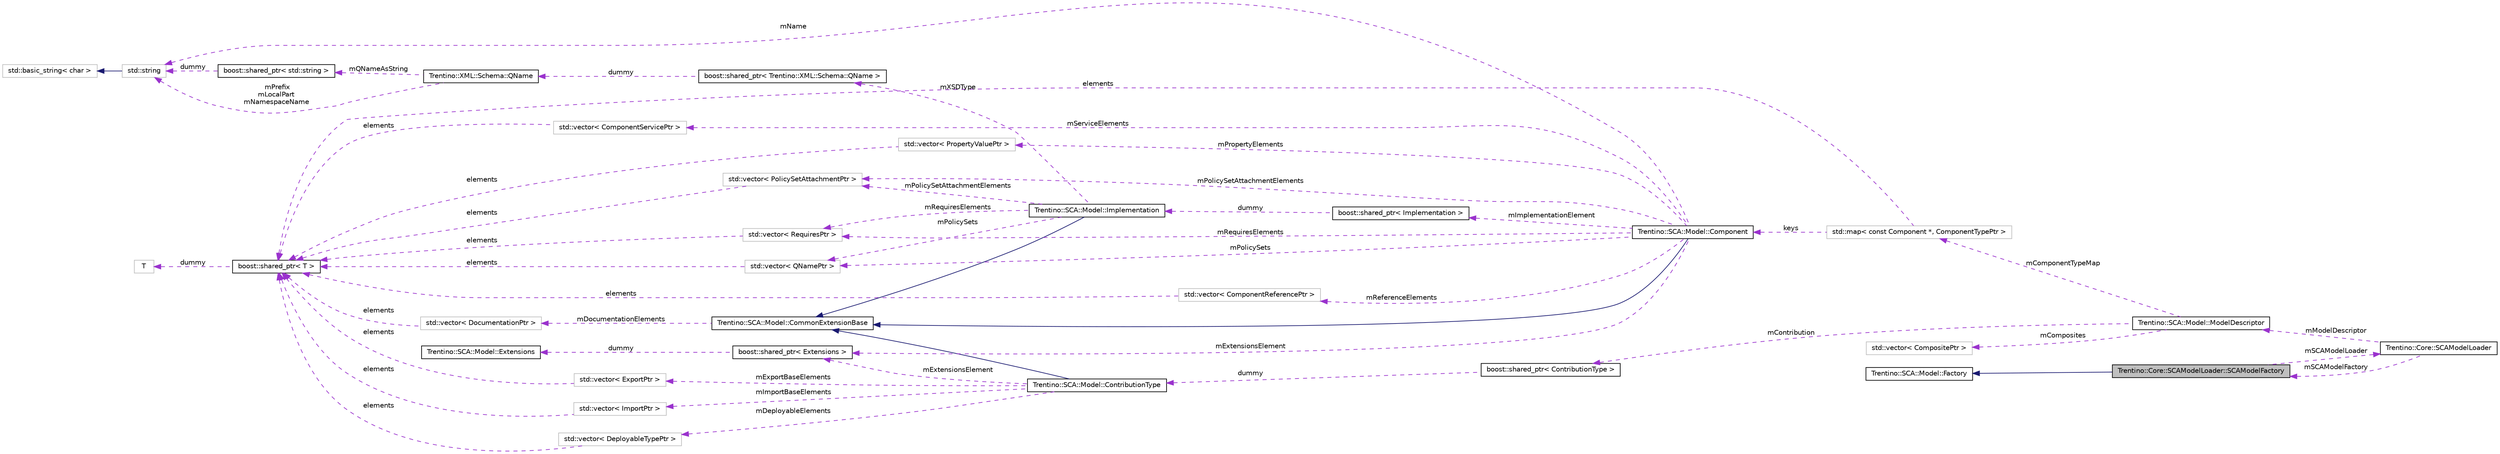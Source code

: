 digraph G
{
  edge [fontname="Helvetica",fontsize="10",labelfontname="Helvetica",labelfontsize="10"];
  node [fontname="Helvetica",fontsize="10",shape=record];
  rankdir="LR";
  Node1 [label="Trentino::Core::SCAModelLoader::SCAModelFactory",height=0.2,width=0.4,color="black", fillcolor="grey75", style="filled" fontcolor="black"];
  Node2 -> Node1 [dir="back",color="midnightblue",fontsize="10",style="solid",fontname="Helvetica"];
  Node2 [label="Trentino::SCA::Model::Factory",height=0.2,width=0.4,color="black", fillcolor="white", style="filled",URL="$class_trentino_1_1_s_c_a_1_1_model_1_1_factory.html"];
  Node3 -> Node1 [dir="back",color="darkorchid3",fontsize="10",style="dashed",label=" mSCAModelLoader" ,fontname="Helvetica"];
  Node3 [label="Trentino::Core::SCAModelLoader",height=0.2,width=0.4,color="black", fillcolor="white", style="filled",URL="$class_trentino_1_1_core_1_1_s_c_a_model_loader.html",tooltip="Offers an interface to instantiate and access SCAModel classes."];
  Node1 -> Node3 [dir="back",color="darkorchid3",fontsize="10",style="dashed",label=" mSCAModelFactory" ,fontname="Helvetica"];
  Node4 -> Node3 [dir="back",color="darkorchid3",fontsize="10",style="dashed",label=" mModelDescriptor" ,fontname="Helvetica"];
  Node4 [label="Trentino::SCA::Model::ModelDescriptor",height=0.2,width=0.4,color="black", fillcolor="white", style="filled",URL="$class_trentino_1_1_s_c_a_1_1_model_1_1_model_descriptor.html",tooltip="Aggregates the necessary information to access all the SCAModel parts."];
  Node5 -> Node4 [dir="back",color="darkorchid3",fontsize="10",style="dashed",label=" mComponentTypeMap" ,fontname="Helvetica"];
  Node5 [label="std::map\< const Component *, ComponentTypePtr \>",height=0.2,width=0.4,color="grey75", fillcolor="white", style="filled"];
  Node6 -> Node5 [dir="back",color="darkorchid3",fontsize="10",style="dashed",label=" elements" ,fontname="Helvetica"];
  Node6 [label="boost::shared_ptr\< T \>",height=0.2,width=0.4,color="black", fillcolor="white", style="filled",URL="$classboost_1_1shared__ptr.html"];
  Node7 -> Node6 [dir="back",color="darkorchid3",fontsize="10",style="dashed",label=" dummy" ,fontname="Helvetica"];
  Node7 [label="T",height=0.2,width=0.4,color="grey75", fillcolor="white", style="filled"];
  Node8 -> Node5 [dir="back",color="darkorchid3",fontsize="10",style="dashed",label=" keys" ,fontname="Helvetica"];
  Node8 [label="Trentino::SCA::Model::Component",height=0.2,width=0.4,color="black", fillcolor="white", style="filled",URL="$class_trentino_1_1_s_c_a_1_1_model_1_1_component.html"];
  Node9 -> Node8 [dir="back",color="midnightblue",fontsize="10",style="solid",fontname="Helvetica"];
  Node9 [label="Trentino::SCA::Model::CommonExtensionBase",height=0.2,width=0.4,color="black", fillcolor="white", style="filled",URL="$class_trentino_1_1_s_c_a_1_1_model_1_1_common_extension_base.html"];
  Node10 -> Node9 [dir="back",color="darkorchid3",fontsize="10",style="dashed",label=" mDocumentationElements" ,fontname="Helvetica"];
  Node10 [label="std::vector\< DocumentationPtr \>",height=0.2,width=0.4,color="grey75", fillcolor="white", style="filled"];
  Node6 -> Node10 [dir="back",color="darkorchid3",fontsize="10",style="dashed",label=" elements" ,fontname="Helvetica"];
  Node11 -> Node8 [dir="back",color="darkorchid3",fontsize="10",style="dashed",label=" mServiceElements" ,fontname="Helvetica"];
  Node11 [label="std::vector\< ComponentServicePtr \>",height=0.2,width=0.4,color="grey75", fillcolor="white", style="filled"];
  Node6 -> Node11 [dir="back",color="darkorchid3",fontsize="10",style="dashed",label=" elements" ,fontname="Helvetica"];
  Node12 -> Node8 [dir="back",color="darkorchid3",fontsize="10",style="dashed",label=" mImplementationElement" ,fontname="Helvetica"];
  Node12 [label="boost::shared_ptr\< Implementation \>",height=0.2,width=0.4,color="black", fillcolor="white", style="filled",URL="$classboost_1_1shared__ptr.html"];
  Node13 -> Node12 [dir="back",color="darkorchid3",fontsize="10",style="dashed",label=" dummy" ,fontname="Helvetica"];
  Node13 [label="Trentino::SCA::Model::Implementation",height=0.2,width=0.4,color="black", fillcolor="white", style="filled",URL="$class_trentino_1_1_s_c_a_1_1_model_1_1_implementation.html"];
  Node9 -> Node13 [dir="back",color="midnightblue",fontsize="10",style="solid",fontname="Helvetica"];
  Node14 -> Node13 [dir="back",color="darkorchid3",fontsize="10",style="dashed",label=" mRequiresElements" ,fontname="Helvetica"];
  Node14 [label="std::vector\< RequiresPtr \>",height=0.2,width=0.4,color="grey75", fillcolor="white", style="filled"];
  Node6 -> Node14 [dir="back",color="darkorchid3",fontsize="10",style="dashed",label=" elements" ,fontname="Helvetica"];
  Node15 -> Node13 [dir="back",color="darkorchid3",fontsize="10",style="dashed",label=" mXSDType" ,fontname="Helvetica"];
  Node15 [label="boost::shared_ptr\< Trentino::XML::Schema::QName \>",height=0.2,width=0.4,color="black", fillcolor="white", style="filled",URL="$classboost_1_1shared__ptr.html"];
  Node16 -> Node15 [dir="back",color="darkorchid3",fontsize="10",style="dashed",label=" dummy" ,fontname="Helvetica"];
  Node16 [label="Trentino::XML::Schema::QName",height=0.2,width=0.4,color="black", fillcolor="white", style="filled",URL="$class_trentino_1_1_x_m_l_1_1_schema_1_1_q_name.html",tooltip="Represents XML qualified names as defined in the XML specification: XML Schema Part 2: Datatypes Seco..."];
  Node17 -> Node16 [dir="back",color="darkorchid3",fontsize="10",style="dashed",label=" mQNameAsString" ,fontname="Helvetica"];
  Node17 [label="boost::shared_ptr\< std::string \>",height=0.2,width=0.4,color="black", fillcolor="white", style="filled",URL="$classboost_1_1shared__ptr.html"];
  Node18 -> Node17 [dir="back",color="darkorchid3",fontsize="10",style="dashed",label=" dummy" ,fontname="Helvetica"];
  Node18 [label="std::string",height=0.2,width=0.4,color="grey75", fillcolor="white", style="filled",tooltip="STL class."];
  Node19 -> Node18 [dir="back",color="midnightblue",fontsize="10",style="solid",fontname="Helvetica"];
  Node19 [label="std::basic_string\< char \>",height=0.2,width=0.4,color="grey75", fillcolor="white", style="filled",tooltip="STL class."];
  Node18 -> Node16 [dir="back",color="darkorchid3",fontsize="10",style="dashed",label=" mPrefix\nmLocalPart\nmNamespaceName" ,fontname="Helvetica"];
  Node20 -> Node13 [dir="back",color="darkorchid3",fontsize="10",style="dashed",label=" mPolicySets" ,fontname="Helvetica"];
  Node20 [label="std::vector\< QNamePtr \>",height=0.2,width=0.4,color="grey75", fillcolor="white", style="filled"];
  Node6 -> Node20 [dir="back",color="darkorchid3",fontsize="10",style="dashed",label=" elements" ,fontname="Helvetica"];
  Node21 -> Node13 [dir="back",color="darkorchid3",fontsize="10",style="dashed",label=" mPolicySetAttachmentElements" ,fontname="Helvetica"];
  Node21 [label="std::vector\< PolicySetAttachmentPtr \>",height=0.2,width=0.4,color="grey75", fillcolor="white", style="filled"];
  Node6 -> Node21 [dir="back",color="darkorchid3",fontsize="10",style="dashed",label=" elements" ,fontname="Helvetica"];
  Node14 -> Node8 [dir="back",color="darkorchid3",fontsize="10",style="dashed",label=" mRequiresElements" ,fontname="Helvetica"];
  Node22 -> Node8 [dir="back",color="darkorchid3",fontsize="10",style="dashed",label=" mPropertyElements" ,fontname="Helvetica"];
  Node22 [label="std::vector\< PropertyValuePtr \>",height=0.2,width=0.4,color="grey75", fillcolor="white", style="filled"];
  Node6 -> Node22 [dir="back",color="darkorchid3",fontsize="10",style="dashed",label=" elements" ,fontname="Helvetica"];
  Node18 -> Node8 [dir="back",color="darkorchid3",fontsize="10",style="dashed",label=" mName" ,fontname="Helvetica"];
  Node23 -> Node8 [dir="back",color="darkorchid3",fontsize="10",style="dashed",label=" mReferenceElements" ,fontname="Helvetica"];
  Node23 [label="std::vector\< ComponentReferencePtr \>",height=0.2,width=0.4,color="grey75", fillcolor="white", style="filled"];
  Node6 -> Node23 [dir="back",color="darkorchid3",fontsize="10",style="dashed",label=" elements" ,fontname="Helvetica"];
  Node24 -> Node8 [dir="back",color="darkorchid3",fontsize="10",style="dashed",label=" mExtensionsElement" ,fontname="Helvetica"];
  Node24 [label="boost::shared_ptr\< Extensions \>",height=0.2,width=0.4,color="black", fillcolor="white", style="filled",URL="$classboost_1_1shared__ptr.html"];
  Node25 -> Node24 [dir="back",color="darkorchid3",fontsize="10",style="dashed",label=" dummy" ,fontname="Helvetica"];
  Node25 [label="Trentino::SCA::Model::Extensions",height=0.2,width=0.4,color="black", fillcolor="white", style="filled",URL="$class_trentino_1_1_s_c_a_1_1_model_1_1_extensions.html"];
  Node20 -> Node8 [dir="back",color="darkorchid3",fontsize="10",style="dashed",label=" mPolicySets" ,fontname="Helvetica"];
  Node21 -> Node8 [dir="back",color="darkorchid3",fontsize="10",style="dashed",label=" mPolicySetAttachmentElements" ,fontname="Helvetica"];
  Node26 -> Node4 [dir="back",color="darkorchid3",fontsize="10",style="dashed",label=" mContribution" ,fontname="Helvetica"];
  Node26 [label="boost::shared_ptr\< ContributionType \>",height=0.2,width=0.4,color="black", fillcolor="white", style="filled",URL="$classboost_1_1shared__ptr.html"];
  Node27 -> Node26 [dir="back",color="darkorchid3",fontsize="10",style="dashed",label=" dummy" ,fontname="Helvetica"];
  Node27 [label="Trentino::SCA::Model::ContributionType",height=0.2,width=0.4,color="black", fillcolor="white", style="filled",URL="$class_trentino_1_1_s_c_a_1_1_model_1_1_contribution_type.html"];
  Node9 -> Node27 [dir="back",color="midnightblue",fontsize="10",style="solid",fontname="Helvetica"];
  Node28 -> Node27 [dir="back",color="darkorchid3",fontsize="10",style="dashed",label=" mExportBaseElements" ,fontname="Helvetica"];
  Node28 [label="std::vector\< ExportPtr \>",height=0.2,width=0.4,color="grey75", fillcolor="white", style="filled"];
  Node6 -> Node28 [dir="back",color="darkorchid3",fontsize="10",style="dashed",label=" elements" ,fontname="Helvetica"];
  Node24 -> Node27 [dir="back",color="darkorchid3",fontsize="10",style="dashed",label=" mExtensionsElement" ,fontname="Helvetica"];
  Node29 -> Node27 [dir="back",color="darkorchid3",fontsize="10",style="dashed",label=" mImportBaseElements" ,fontname="Helvetica"];
  Node29 [label="std::vector\< ImportPtr \>",height=0.2,width=0.4,color="grey75", fillcolor="white", style="filled"];
  Node6 -> Node29 [dir="back",color="darkorchid3",fontsize="10",style="dashed",label=" elements" ,fontname="Helvetica"];
  Node30 -> Node27 [dir="back",color="darkorchid3",fontsize="10",style="dashed",label=" mDeployableElements" ,fontname="Helvetica"];
  Node30 [label="std::vector\< DeployableTypePtr \>",height=0.2,width=0.4,color="grey75", fillcolor="white", style="filled"];
  Node6 -> Node30 [dir="back",color="darkorchid3",fontsize="10",style="dashed",label=" elements" ,fontname="Helvetica"];
  Node31 -> Node4 [dir="back",color="darkorchid3",fontsize="10",style="dashed",label=" mComposites" ,fontname="Helvetica"];
  Node31 [label="std::vector\< CompositePtr \>",height=0.2,width=0.4,color="grey75", fillcolor="white", style="filled"];
}

